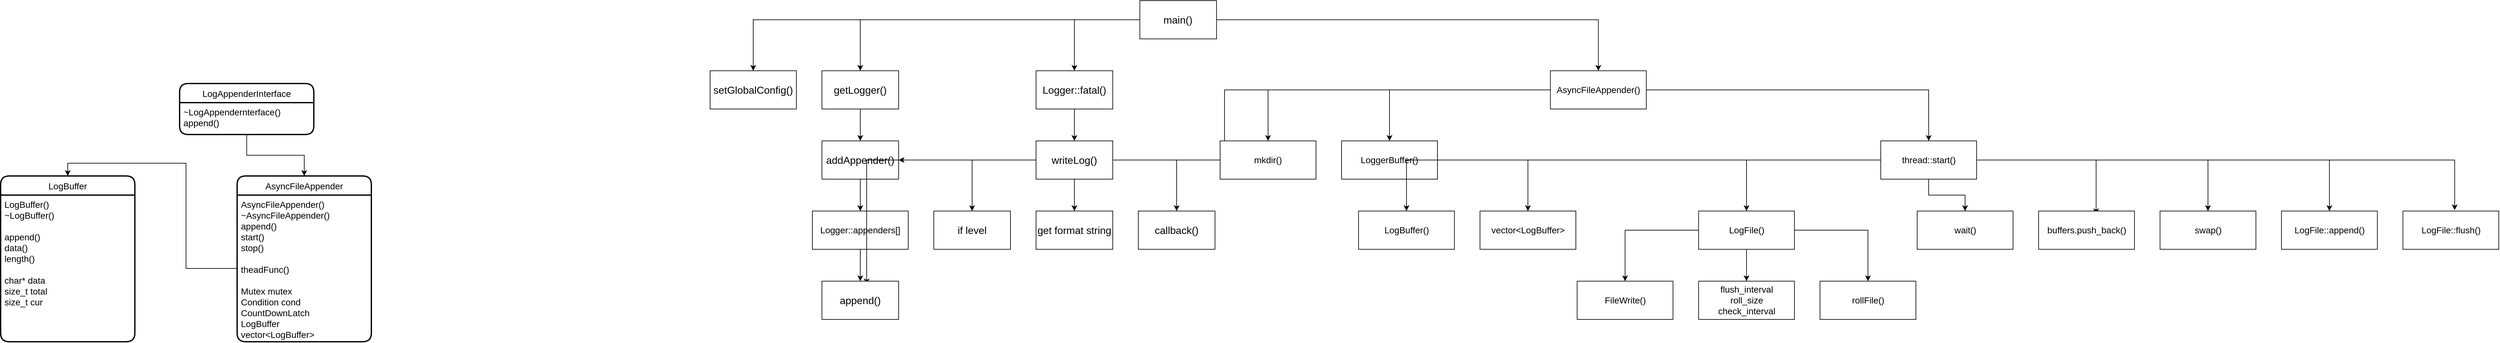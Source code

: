<mxfile version="17.4.5" type="github">
  <diagram id="1nmZtg2N65EGPLyuV3GF" name="第 1 页">
    <mxGraphModel dx="1507" dy="441" grid="1" gridSize="10" guides="1" tooltips="1" connect="1" arrows="1" fold="1" page="1" pageScale="1" pageWidth="827" pageHeight="1169" math="0" shadow="0">
      <root>
        <mxCell id="0" />
        <mxCell id="1" parent="0" />
        <mxCell id="7Rf5EdjxAGqZQYzricXC-5" style="edgeStyle=orthogonalEdgeStyle;rounded=0;orthogonalLoop=1;jettySize=auto;html=1;fontSize=16;" edge="1" parent="1" source="7Rf5EdjxAGqZQYzricXC-1" target="7Rf5EdjxAGqZQYzricXC-2">
          <mxGeometry relative="1" as="geometry" />
        </mxCell>
        <mxCell id="7Rf5EdjxAGqZQYzricXC-6" style="edgeStyle=orthogonalEdgeStyle;rounded=0;orthogonalLoop=1;jettySize=auto;html=1;fontSize=16;" edge="1" parent="1" source="7Rf5EdjxAGqZQYzricXC-1" target="7Rf5EdjxAGqZQYzricXC-3">
          <mxGeometry relative="1" as="geometry" />
        </mxCell>
        <mxCell id="7Rf5EdjxAGqZQYzricXC-7" style="edgeStyle=orthogonalEdgeStyle;rounded=0;orthogonalLoop=1;jettySize=auto;html=1;fontSize=16;" edge="1" parent="1" source="7Rf5EdjxAGqZQYzricXC-1" target="7Rf5EdjxAGqZQYzricXC-4">
          <mxGeometry relative="1" as="geometry" />
        </mxCell>
        <mxCell id="7Rf5EdjxAGqZQYzricXC-39" style="edgeStyle=orthogonalEdgeStyle;rounded=0;orthogonalLoop=1;jettySize=auto;html=1;fontSize=14;fontColor=default;" edge="1" parent="1" source="7Rf5EdjxAGqZQYzricXC-1" target="7Rf5EdjxAGqZQYzricXC-35">
          <mxGeometry relative="1" as="geometry" />
        </mxCell>
        <mxCell id="7Rf5EdjxAGqZQYzricXC-1" value="&lt;font style=&quot;font-size: 16px&quot;&gt;main()&lt;/font&gt;" style="rounded=0;whiteSpace=wrap;html=1;" vertex="1" parent="1">
          <mxGeometry x="1332.4" y="180" width="120" height="60" as="geometry" />
        </mxCell>
        <mxCell id="7Rf5EdjxAGqZQYzricXC-2" value="&lt;font style=&quot;font-size: 16px&quot;&gt;setGlobalConfig()&lt;/font&gt;" style="rounded=0;whiteSpace=wrap;html=1;" vertex="1" parent="1">
          <mxGeometry x="660" y="290" width="135" height="60" as="geometry" />
        </mxCell>
        <mxCell id="7Rf5EdjxAGqZQYzricXC-9" style="edgeStyle=orthogonalEdgeStyle;rounded=0;orthogonalLoop=1;jettySize=auto;html=1;fontSize=16;" edge="1" parent="1" source="7Rf5EdjxAGqZQYzricXC-3" target="7Rf5EdjxAGqZQYzricXC-8">
          <mxGeometry relative="1" as="geometry" />
        </mxCell>
        <mxCell id="7Rf5EdjxAGqZQYzricXC-3" value="&lt;span style=&quot;font-size: 16px&quot;&gt;getLogger()&lt;/span&gt;" style="rounded=0;whiteSpace=wrap;html=1;" vertex="1" parent="1">
          <mxGeometry x="835" y="290" width="120" height="60" as="geometry" />
        </mxCell>
        <mxCell id="7Rf5EdjxAGqZQYzricXC-44" style="edgeStyle=orthogonalEdgeStyle;rounded=0;orthogonalLoop=1;jettySize=auto;html=1;fontSize=14;fontColor=default;" edge="1" parent="1" source="7Rf5EdjxAGqZQYzricXC-4" target="7Rf5EdjxAGqZQYzricXC-43">
          <mxGeometry relative="1" as="geometry" />
        </mxCell>
        <mxCell id="7Rf5EdjxAGqZQYzricXC-4" value="&lt;span style=&quot;font-size: 16px&quot;&gt;Logger::fatal()&lt;/span&gt;" style="rounded=0;whiteSpace=wrap;html=1;" vertex="1" parent="1">
          <mxGeometry x="1170" y="290" width="120" height="60" as="geometry" />
        </mxCell>
        <mxCell id="7Rf5EdjxAGqZQYzricXC-41" style="edgeStyle=orthogonalEdgeStyle;rounded=0;orthogonalLoop=1;jettySize=auto;html=1;entryX=0.5;entryY=0;entryDx=0;entryDy=0;fontSize=14;fontColor=default;" edge="1" parent="1" source="7Rf5EdjxAGqZQYzricXC-8" target="7Rf5EdjxAGqZQYzricXC-37">
          <mxGeometry relative="1" as="geometry" />
        </mxCell>
        <mxCell id="7Rf5EdjxAGqZQYzricXC-8" value="&lt;span style=&quot;font-size: 16px&quot;&gt;addAppender()&lt;/span&gt;" style="rounded=0;whiteSpace=wrap;html=1;" vertex="1" parent="1">
          <mxGeometry x="835" y="400" width="120" height="60" as="geometry" />
        </mxCell>
        <mxCell id="7Rf5EdjxAGqZQYzricXC-31" style="edgeStyle=orthogonalEdgeStyle;rounded=0;orthogonalLoop=1;jettySize=auto;html=1;fontSize=14;fontColor=default;" edge="1" parent="1" source="7Rf5EdjxAGqZQYzricXC-27" target="7Rf5EdjxAGqZQYzricXC-29">
          <mxGeometry relative="1" as="geometry" />
        </mxCell>
        <mxCell id="7Rf5EdjxAGqZQYzricXC-27" value="LogAppenderInterface" style="swimlane;childLayout=stackLayout;horizontal=1;startSize=30;horizontalStack=0;rounded=1;fontSize=14;fontStyle=0;strokeWidth=2;resizeParent=0;resizeLast=1;shadow=0;dashed=0;align=center;fontColor=default;" vertex="1" parent="1">
          <mxGeometry x="-170" y="310" width="210" height="80" as="geometry" />
        </mxCell>
        <mxCell id="7Rf5EdjxAGqZQYzricXC-28" value="~LogAppendernterface()&#xa;append()" style="align=left;strokeColor=none;fillColor=none;spacingLeft=4;fontSize=14;verticalAlign=top;resizable=0;rotatable=0;part=1;" vertex="1" parent="7Rf5EdjxAGqZQYzricXC-27">
          <mxGeometry y="30" width="210" height="50" as="geometry" />
        </mxCell>
        <mxCell id="7Rf5EdjxAGqZQYzricXC-29" value="AsyncFileAppender" style="swimlane;childLayout=stackLayout;horizontal=1;startSize=30;horizontalStack=0;rounded=1;fontSize=14;fontStyle=0;strokeWidth=2;resizeParent=0;resizeLast=1;shadow=0;dashed=0;align=center;fontColor=default;" vertex="1" parent="1">
          <mxGeometry x="-80" y="455" width="210" height="260" as="geometry" />
        </mxCell>
        <mxCell id="7Rf5EdjxAGqZQYzricXC-30" value="AsyncFileAppender()&#xa;~AsyncFileAppender()&#xa;append()&#xa;start()&#xa;stop()&#xa;&#xa;theadFunc()&#xa;&#xa;Mutex mutex&#xa;Condition cond&#xa;CountDownLatch&#xa;LogBuffer&#xa;vector&lt;LogBuffer&gt;" style="align=left;strokeColor=none;fillColor=none;spacingLeft=4;fontSize=14;verticalAlign=top;resizable=0;rotatable=0;part=1;" vertex="1" parent="7Rf5EdjxAGqZQYzricXC-29">
          <mxGeometry y="30" width="210" height="230" as="geometry" />
        </mxCell>
        <mxCell id="7Rf5EdjxAGqZQYzricXC-32" value="LogBuffer" style="swimlane;childLayout=stackLayout;horizontal=1;startSize=30;horizontalStack=0;rounded=1;fontSize=14;fontStyle=0;strokeWidth=2;resizeParent=0;resizeLast=1;shadow=0;dashed=0;align=center;fontColor=default;" vertex="1" parent="1">
          <mxGeometry x="-450" y="455" width="210" height="260" as="geometry" />
        </mxCell>
        <mxCell id="7Rf5EdjxAGqZQYzricXC-33" value="LogBuffer()&#xa;~LogBuffer()&#xa;&#xa;append()&#xa;data()&#xa;length()&#xa;&#xa;char* data&#xa;size_t total&#xa;size_t cur&#xa;&#xa;" style="align=left;strokeColor=none;fillColor=none;spacingLeft=4;fontSize=14;verticalAlign=top;resizable=0;rotatable=0;part=1;" vertex="1" parent="7Rf5EdjxAGqZQYzricXC-32">
          <mxGeometry y="30" width="210" height="230" as="geometry" />
        </mxCell>
        <mxCell id="7Rf5EdjxAGqZQYzricXC-34" style="edgeStyle=orthogonalEdgeStyle;rounded=0;orthogonalLoop=1;jettySize=auto;html=1;entryX=0.5;entryY=0;entryDx=0;entryDy=0;fontSize=14;fontColor=default;" edge="1" parent="1" source="7Rf5EdjxAGqZQYzricXC-30" target="7Rf5EdjxAGqZQYzricXC-32">
          <mxGeometry relative="1" as="geometry" />
        </mxCell>
        <mxCell id="7Rf5EdjxAGqZQYzricXC-42" style="edgeStyle=orthogonalEdgeStyle;rounded=0;orthogonalLoop=1;jettySize=auto;html=1;entryX=1;entryY=0.5;entryDx=0;entryDy=0;fontSize=14;fontColor=default;" edge="1" parent="1" source="7Rf5EdjxAGqZQYzricXC-35" target="7Rf5EdjxAGqZQYzricXC-8">
          <mxGeometry relative="1" as="geometry" />
        </mxCell>
        <mxCell id="7Rf5EdjxAGqZQYzricXC-56" style="edgeStyle=orthogonalEdgeStyle;rounded=0;orthogonalLoop=1;jettySize=auto;html=1;fontSize=14;fontColor=default;" edge="1" parent="1" source="7Rf5EdjxAGqZQYzricXC-35" target="7Rf5EdjxAGqZQYzricXC-55">
          <mxGeometry relative="1" as="geometry" />
        </mxCell>
        <mxCell id="7Rf5EdjxAGqZQYzricXC-58" style="edgeStyle=orthogonalEdgeStyle;rounded=0;orthogonalLoop=1;jettySize=auto;html=1;fontSize=14;fontColor=default;" edge="1" parent="1" source="7Rf5EdjxAGqZQYzricXC-35" target="7Rf5EdjxAGqZQYzricXC-57">
          <mxGeometry relative="1" as="geometry" />
        </mxCell>
        <mxCell id="7Rf5EdjxAGqZQYzricXC-60" style="edgeStyle=orthogonalEdgeStyle;rounded=0;orthogonalLoop=1;jettySize=auto;html=1;entryX=0.5;entryY=0;entryDx=0;entryDy=0;fontSize=14;fontColor=default;" edge="1" parent="1" source="7Rf5EdjxAGqZQYzricXC-35" target="7Rf5EdjxAGqZQYzricXC-59">
          <mxGeometry relative="1" as="geometry" />
        </mxCell>
        <mxCell id="7Rf5EdjxAGqZQYzricXC-35" value="&lt;span style=&quot;font-size: 14px&quot;&gt;AsyncFileAppender()&lt;/span&gt;" style="rounded=0;whiteSpace=wrap;html=1;" vertex="1" parent="1">
          <mxGeometry x="1974.8" y="290" width="150" height="60" as="geometry" />
        </mxCell>
        <mxCell id="7Rf5EdjxAGqZQYzricXC-54" style="edgeStyle=orthogonalEdgeStyle;rounded=0;orthogonalLoop=1;jettySize=auto;html=1;fontSize=14;fontColor=default;" edge="1" parent="1" source="7Rf5EdjxAGqZQYzricXC-37" target="7Rf5EdjxAGqZQYzricXC-52">
          <mxGeometry relative="1" as="geometry" />
        </mxCell>
        <mxCell id="7Rf5EdjxAGqZQYzricXC-37" value="&lt;span style=&quot;font-size: 14px&quot;&gt;Logger::appenders[]&lt;/span&gt;" style="rounded=0;whiteSpace=wrap;html=1;" vertex="1" parent="1">
          <mxGeometry x="820" y="510" width="150" height="60" as="geometry" />
        </mxCell>
        <mxCell id="7Rf5EdjxAGqZQYzricXC-46" style="edgeStyle=orthogonalEdgeStyle;rounded=0;orthogonalLoop=1;jettySize=auto;html=1;entryX=0.5;entryY=0;entryDx=0;entryDy=0;fontSize=14;fontColor=default;" edge="1" parent="1" source="7Rf5EdjxAGqZQYzricXC-43" target="7Rf5EdjxAGqZQYzricXC-45">
          <mxGeometry relative="1" as="geometry" />
        </mxCell>
        <mxCell id="7Rf5EdjxAGqZQYzricXC-48" style="edgeStyle=orthogonalEdgeStyle;rounded=0;orthogonalLoop=1;jettySize=auto;html=1;fontSize=14;fontColor=default;" edge="1" parent="1" source="7Rf5EdjxAGqZQYzricXC-43" target="7Rf5EdjxAGqZQYzricXC-47">
          <mxGeometry relative="1" as="geometry" />
        </mxCell>
        <mxCell id="7Rf5EdjxAGqZQYzricXC-51" style="edgeStyle=orthogonalEdgeStyle;rounded=0;orthogonalLoop=1;jettySize=auto;html=1;fontSize=14;fontColor=default;" edge="1" parent="1" source="7Rf5EdjxAGqZQYzricXC-43" target="7Rf5EdjxAGqZQYzricXC-50">
          <mxGeometry relative="1" as="geometry" />
        </mxCell>
        <mxCell id="7Rf5EdjxAGqZQYzricXC-53" style="edgeStyle=orthogonalEdgeStyle;rounded=0;orthogonalLoop=1;jettySize=auto;html=1;entryX=0.583;entryY=0.083;entryDx=0;entryDy=0;entryPerimeter=0;fontSize=14;fontColor=default;" edge="1" parent="1" source="7Rf5EdjxAGqZQYzricXC-43" target="7Rf5EdjxAGqZQYzricXC-52">
          <mxGeometry relative="1" as="geometry" />
        </mxCell>
        <mxCell id="7Rf5EdjxAGqZQYzricXC-43" value="&lt;span style=&quot;font-size: 16px&quot;&gt;writeLog()&lt;/span&gt;" style="rounded=0;whiteSpace=wrap;html=1;" vertex="1" parent="1">
          <mxGeometry x="1170" y="400" width="120" height="60" as="geometry" />
        </mxCell>
        <mxCell id="7Rf5EdjxAGqZQYzricXC-45" value="&lt;span style=&quot;font-size: 16px&quot;&gt;if level&lt;/span&gt;" style="rounded=0;whiteSpace=wrap;html=1;" vertex="1" parent="1">
          <mxGeometry x="1010" y="510" width="120" height="60" as="geometry" />
        </mxCell>
        <mxCell id="7Rf5EdjxAGqZQYzricXC-47" value="&lt;span style=&quot;font-size: 16px&quot;&gt;get format string&lt;/span&gt;" style="rounded=0;whiteSpace=wrap;html=1;" vertex="1" parent="1">
          <mxGeometry x="1170" y="510" width="120" height="60" as="geometry" />
        </mxCell>
        <mxCell id="7Rf5EdjxAGqZQYzricXC-50" value="&lt;span style=&quot;font-size: 16px&quot;&gt;callback()&lt;/span&gt;" style="rounded=0;whiteSpace=wrap;html=1;" vertex="1" parent="1">
          <mxGeometry x="1330" y="510" width="120" height="60" as="geometry" />
        </mxCell>
        <mxCell id="7Rf5EdjxAGqZQYzricXC-52" value="&lt;span style=&quot;font-size: 16px&quot;&gt;append()&lt;/span&gt;" style="rounded=0;whiteSpace=wrap;html=1;" vertex="1" parent="1">
          <mxGeometry x="835" y="620" width="120" height="60" as="geometry" />
        </mxCell>
        <mxCell id="7Rf5EdjxAGqZQYzricXC-55" value="&lt;span style=&quot;font-size: 14px&quot;&gt;mkdir()&lt;/span&gt;" style="rounded=0;whiteSpace=wrap;html=1;" vertex="1" parent="1">
          <mxGeometry x="1458" y="400" width="150" height="60" as="geometry" />
        </mxCell>
        <mxCell id="7Rf5EdjxAGqZQYzricXC-57" value="&lt;span style=&quot;font-size: 14px&quot;&gt;LoggerBuffer()&lt;/span&gt;" style="rounded=0;whiteSpace=wrap;html=1;" vertex="1" parent="1">
          <mxGeometry x="1648" y="400" width="150" height="60" as="geometry" />
        </mxCell>
        <mxCell id="7Rf5EdjxAGqZQYzricXC-63" style="edgeStyle=orthogonalEdgeStyle;rounded=0;orthogonalLoop=1;jettySize=auto;html=1;fontSize=14;fontColor=default;" edge="1" parent="1" source="7Rf5EdjxAGqZQYzricXC-59" target="7Rf5EdjxAGqZQYzricXC-61">
          <mxGeometry relative="1" as="geometry" />
        </mxCell>
        <mxCell id="7Rf5EdjxAGqZQYzricXC-64" style="edgeStyle=orthogonalEdgeStyle;rounded=0;orthogonalLoop=1;jettySize=auto;html=1;fontSize=14;fontColor=default;" edge="1" parent="1" source="7Rf5EdjxAGqZQYzricXC-59" target="7Rf5EdjxAGqZQYzricXC-62">
          <mxGeometry relative="1" as="geometry" />
        </mxCell>
        <mxCell id="7Rf5EdjxAGqZQYzricXC-66" style="edgeStyle=orthogonalEdgeStyle;rounded=0;orthogonalLoop=1;jettySize=auto;html=1;entryX=0.5;entryY=0;entryDx=0;entryDy=0;fontSize=14;fontColor=default;" edge="1" parent="1" source="7Rf5EdjxAGqZQYzricXC-59" target="7Rf5EdjxAGqZQYzricXC-65">
          <mxGeometry relative="1" as="geometry" />
        </mxCell>
        <mxCell id="7Rf5EdjxAGqZQYzricXC-68" style="edgeStyle=orthogonalEdgeStyle;rounded=0;orthogonalLoop=1;jettySize=auto;html=1;fontSize=14;fontColor=default;" edge="1" parent="1" source="7Rf5EdjxAGqZQYzricXC-59" target="7Rf5EdjxAGqZQYzricXC-67">
          <mxGeometry relative="1" as="geometry" />
        </mxCell>
        <mxCell id="7Rf5EdjxAGqZQYzricXC-70" style="edgeStyle=orthogonalEdgeStyle;rounded=0;orthogonalLoop=1;jettySize=auto;html=1;entryX=0.6;entryY=0.083;entryDx=0;entryDy=0;entryPerimeter=0;fontSize=14;fontColor=default;" edge="1" parent="1" source="7Rf5EdjxAGqZQYzricXC-59" target="7Rf5EdjxAGqZQYzricXC-69">
          <mxGeometry relative="1" as="geometry" />
        </mxCell>
        <mxCell id="7Rf5EdjxAGqZQYzricXC-72" style="edgeStyle=orthogonalEdgeStyle;rounded=0;orthogonalLoop=1;jettySize=auto;html=1;fontSize=14;fontColor=default;" edge="1" parent="1" source="7Rf5EdjxAGqZQYzricXC-59" target="7Rf5EdjxAGqZQYzricXC-71">
          <mxGeometry relative="1" as="geometry" />
        </mxCell>
        <mxCell id="7Rf5EdjxAGqZQYzricXC-74" style="edgeStyle=orthogonalEdgeStyle;rounded=0;orthogonalLoop=1;jettySize=auto;html=1;fontSize=14;fontColor=default;" edge="1" parent="1" source="7Rf5EdjxAGqZQYzricXC-59" target="7Rf5EdjxAGqZQYzricXC-73">
          <mxGeometry relative="1" as="geometry" />
        </mxCell>
        <mxCell id="7Rf5EdjxAGqZQYzricXC-76" style="edgeStyle=orthogonalEdgeStyle;rounded=0;orthogonalLoop=1;jettySize=auto;html=1;entryX=0.54;entryY=-0.022;entryDx=0;entryDy=0;entryPerimeter=0;fontSize=14;fontColor=default;" edge="1" parent="1" source="7Rf5EdjxAGqZQYzricXC-59" target="7Rf5EdjxAGqZQYzricXC-75">
          <mxGeometry relative="1" as="geometry" />
        </mxCell>
        <mxCell id="7Rf5EdjxAGqZQYzricXC-59" value="&lt;span style=&quot;font-size: 14px&quot;&gt;thread::start()&lt;/span&gt;" style="rounded=0;whiteSpace=wrap;html=1;" vertex="1" parent="1">
          <mxGeometry x="2491.6" y="400" width="150" height="60" as="geometry" />
        </mxCell>
        <mxCell id="7Rf5EdjxAGqZQYzricXC-61" value="&lt;span style=&quot;font-size: 14px&quot;&gt;LogBuffer()&lt;/span&gt;" style="rounded=0;whiteSpace=wrap;html=1;" vertex="1" parent="1">
          <mxGeometry x="1674.6" y="510" width="150" height="60" as="geometry" />
        </mxCell>
        <mxCell id="7Rf5EdjxAGqZQYzricXC-62" value="&lt;span style=&quot;font-size: 14px&quot;&gt;vector&amp;lt;LogBuffer&amp;gt;&lt;/span&gt;" style="rounded=0;whiteSpace=wrap;html=1;" vertex="1" parent="1">
          <mxGeometry x="1864.6" y="510" width="150" height="60" as="geometry" />
        </mxCell>
        <mxCell id="7Rf5EdjxAGqZQYzricXC-78" style="edgeStyle=orthogonalEdgeStyle;rounded=0;orthogonalLoop=1;jettySize=auto;html=1;fontSize=14;fontColor=default;" edge="1" parent="1" source="7Rf5EdjxAGqZQYzricXC-65" target="7Rf5EdjxAGqZQYzricXC-77">
          <mxGeometry relative="1" as="geometry" />
        </mxCell>
        <mxCell id="7Rf5EdjxAGqZQYzricXC-80" style="edgeStyle=orthogonalEdgeStyle;rounded=0;orthogonalLoop=1;jettySize=auto;html=1;fontSize=14;fontColor=default;" edge="1" parent="1" source="7Rf5EdjxAGqZQYzricXC-65" target="7Rf5EdjxAGqZQYzricXC-79">
          <mxGeometry relative="1" as="geometry" />
        </mxCell>
        <mxCell id="7Rf5EdjxAGqZQYzricXC-82" style="edgeStyle=orthogonalEdgeStyle;rounded=0;orthogonalLoop=1;jettySize=auto;html=1;fontSize=14;fontColor=default;" edge="1" parent="1" source="7Rf5EdjxAGqZQYzricXC-65" target="7Rf5EdjxAGqZQYzricXC-81">
          <mxGeometry relative="1" as="geometry" />
        </mxCell>
        <mxCell id="7Rf5EdjxAGqZQYzricXC-65" value="&lt;span style=&quot;font-size: 14px&quot;&gt;LogFile()&lt;/span&gt;" style="rounded=0;whiteSpace=wrap;html=1;" vertex="1" parent="1">
          <mxGeometry x="2206.6" y="510" width="150" height="60" as="geometry" />
        </mxCell>
        <mxCell id="7Rf5EdjxAGqZQYzricXC-67" value="&lt;span style=&quot;font-size: 14px&quot;&gt;wait()&lt;/span&gt;" style="rounded=0;whiteSpace=wrap;html=1;" vertex="1" parent="1">
          <mxGeometry x="2548.6" y="510" width="150" height="60" as="geometry" />
        </mxCell>
        <mxCell id="7Rf5EdjxAGqZQYzricXC-69" value="&lt;span style=&quot;font-size: 14px&quot;&gt;buffers.push_back()&lt;/span&gt;" style="rounded=0;whiteSpace=wrap;html=1;" vertex="1" parent="1">
          <mxGeometry x="2738.6" y="510" width="150" height="60" as="geometry" />
        </mxCell>
        <mxCell id="7Rf5EdjxAGqZQYzricXC-71" value="&lt;span style=&quot;font-size: 14px&quot;&gt;swap()&lt;/span&gt;" style="rounded=0;whiteSpace=wrap;html=1;" vertex="1" parent="1">
          <mxGeometry x="2928.6" y="510" width="150" height="60" as="geometry" />
        </mxCell>
        <mxCell id="7Rf5EdjxAGqZQYzricXC-73" value="&lt;span style=&quot;font-size: 14px&quot;&gt;LogFile::append()&lt;/span&gt;" style="rounded=0;whiteSpace=wrap;html=1;" vertex="1" parent="1">
          <mxGeometry x="3118.6" y="510" width="150" height="60" as="geometry" />
        </mxCell>
        <mxCell id="7Rf5EdjxAGqZQYzricXC-75" value="&lt;span style=&quot;font-size: 14px&quot;&gt;LogFile::flush()&lt;/span&gt;" style="rounded=0;whiteSpace=wrap;html=1;" vertex="1" parent="1">
          <mxGeometry x="3308.6" y="510" width="150" height="60" as="geometry" />
        </mxCell>
        <mxCell id="7Rf5EdjxAGqZQYzricXC-77" value="&lt;span style=&quot;font-size: 14px&quot;&gt;FileWrite()&lt;/span&gt;" style="rounded=0;whiteSpace=wrap;html=1;" vertex="1" parent="1">
          <mxGeometry x="2016.6" y="620" width="150" height="60" as="geometry" />
        </mxCell>
        <mxCell id="7Rf5EdjxAGqZQYzricXC-79" value="&lt;span style=&quot;font-size: 14px&quot;&gt;flush_interval&lt;br&gt;roll_size&lt;br&gt;check_interval&lt;br&gt;&lt;/span&gt;" style="rounded=0;whiteSpace=wrap;html=1;" vertex="1" parent="1">
          <mxGeometry x="2206.6" y="620" width="150" height="60" as="geometry" />
        </mxCell>
        <mxCell id="7Rf5EdjxAGqZQYzricXC-81" value="&lt;span style=&quot;font-size: 14px&quot;&gt;rollFile()&lt;br&gt;&lt;/span&gt;" style="rounded=0;whiteSpace=wrap;html=1;" vertex="1" parent="1">
          <mxGeometry x="2396.6" y="620" width="150" height="60" as="geometry" />
        </mxCell>
      </root>
    </mxGraphModel>
  </diagram>
</mxfile>
